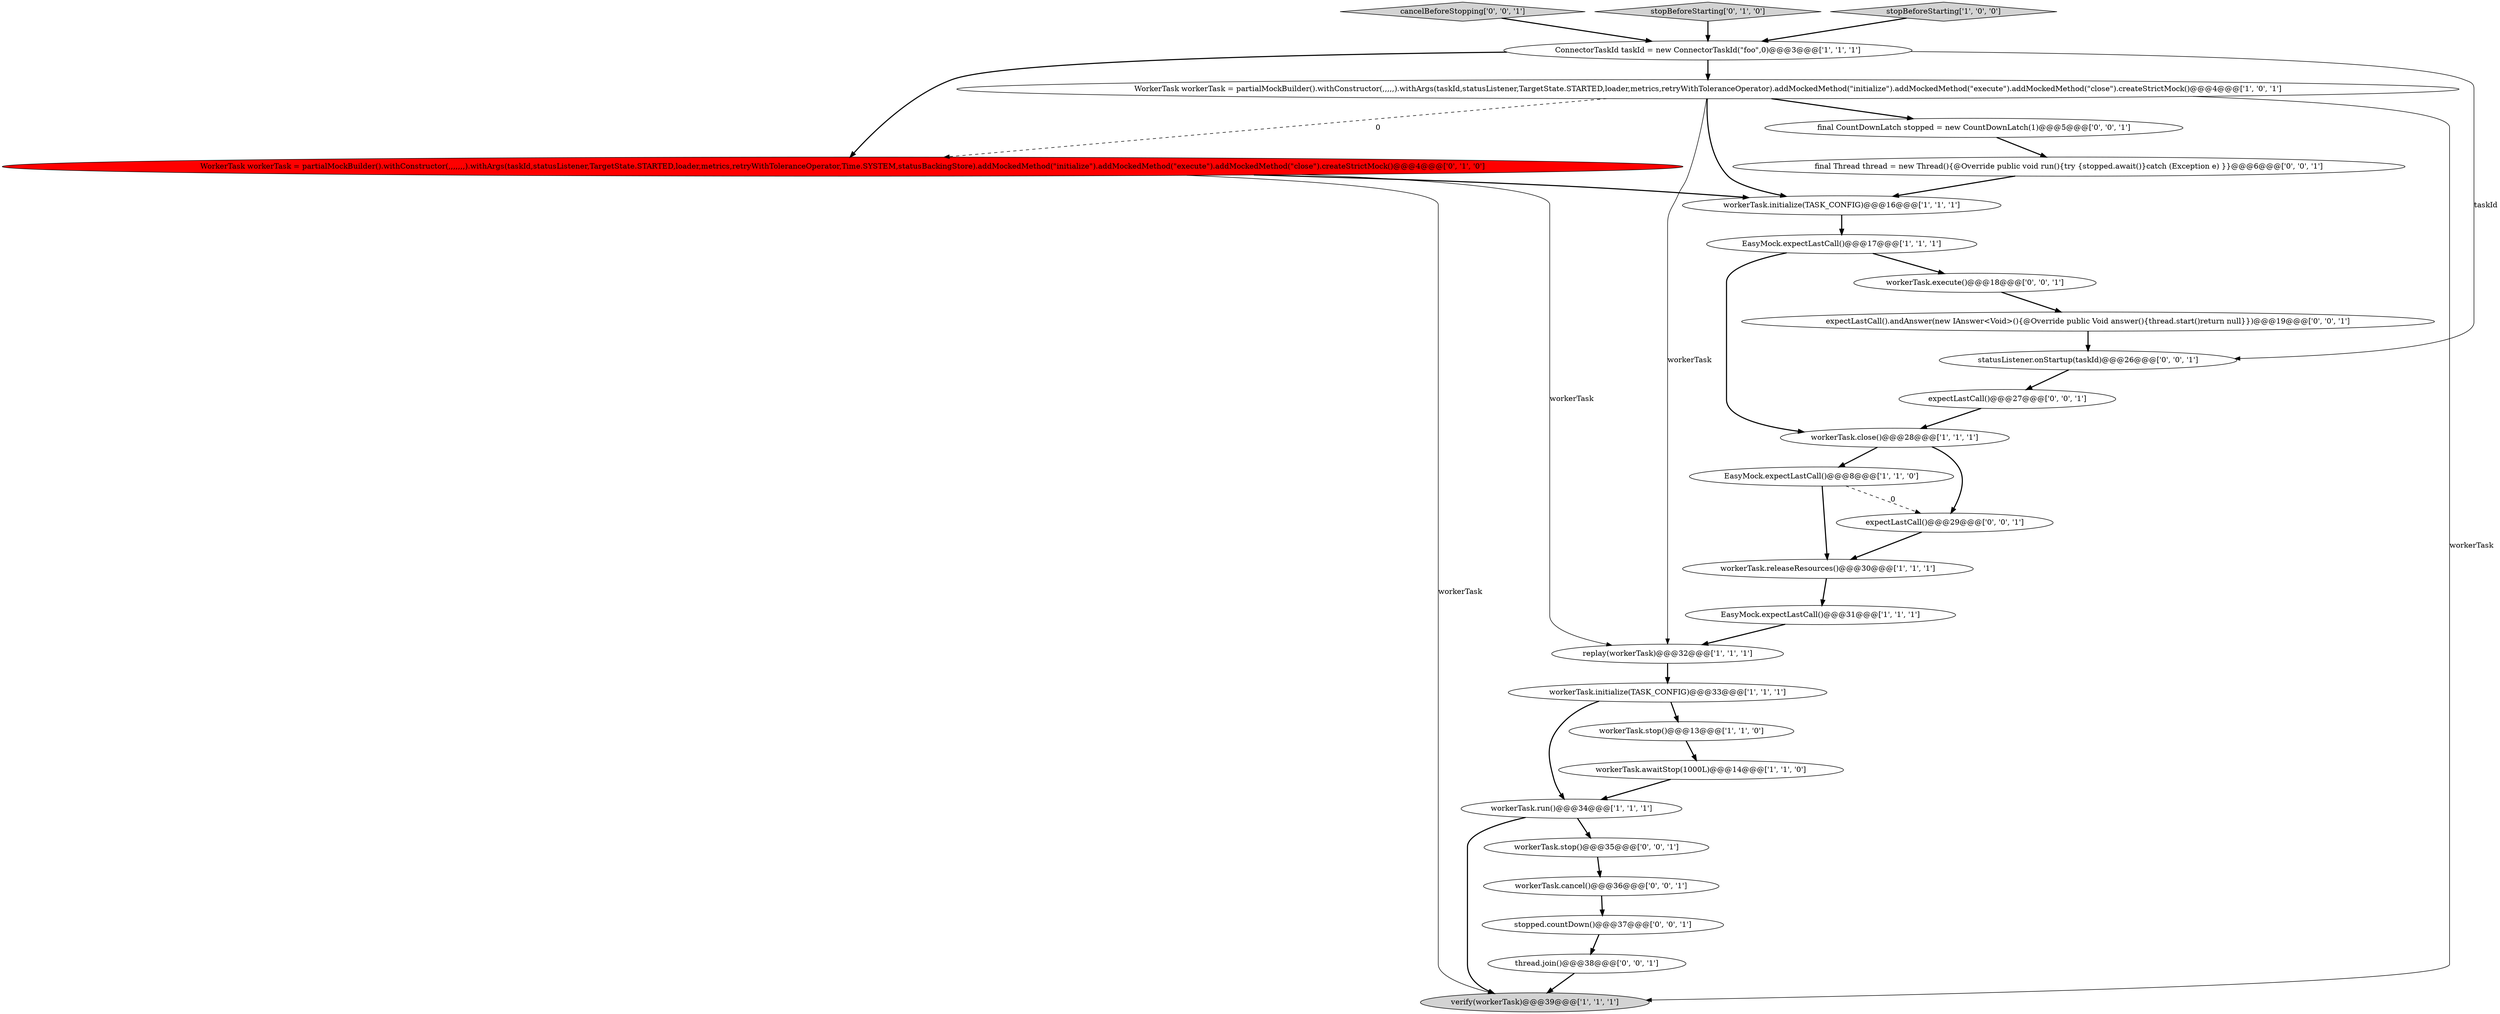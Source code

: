 digraph {
9 [style = filled, label = "verify(workerTask)@@@39@@@['1', '1', '1']", fillcolor = lightgray, shape = ellipse image = "AAA0AAABBB1BBB"];
19 [style = filled, label = "expectLastCall()@@@29@@@['0', '0', '1']", fillcolor = white, shape = ellipse image = "AAA0AAABBB3BBB"];
17 [style = filled, label = "thread.join()@@@38@@@['0', '0', '1']", fillcolor = white, shape = ellipse image = "AAA0AAABBB3BBB"];
10 [style = filled, label = "EasyMock.expectLastCall()@@@8@@@['1', '1', '0']", fillcolor = white, shape = ellipse image = "AAA0AAABBB1BBB"];
1 [style = filled, label = "workerTask.releaseResources()@@@30@@@['1', '1', '1']", fillcolor = white, shape = ellipse image = "AAA0AAABBB1BBB"];
0 [style = filled, label = "EasyMock.expectLastCall()@@@17@@@['1', '1', '1']", fillcolor = white, shape = ellipse image = "AAA0AAABBB1BBB"];
6 [style = filled, label = "workerTask.run()@@@34@@@['1', '1', '1']", fillcolor = white, shape = ellipse image = "AAA0AAABBB1BBB"];
28 [style = filled, label = "cancelBeforeStopping['0', '0', '1']", fillcolor = lightgray, shape = diamond image = "AAA0AAABBB3BBB"];
24 [style = filled, label = "expectLastCall().andAnswer(new IAnswer<Void>(){@Override public Void answer(){thread.start()return null}})@@@19@@@['0', '0', '1']", fillcolor = white, shape = ellipse image = "AAA0AAABBB3BBB"];
13 [style = filled, label = "ConnectorTaskId taskId = new ConnectorTaskId(\"foo\",0)@@@3@@@['1', '1', '1']", fillcolor = white, shape = ellipse image = "AAA0AAABBB1BBB"];
22 [style = filled, label = "final Thread thread = new Thread(){@Override public void run(){try {stopped.await()}catch (Exception e) }}@@@6@@@['0', '0', '1']", fillcolor = white, shape = ellipse image = "AAA0AAABBB3BBB"];
14 [style = filled, label = "workerTask.stop()@@@13@@@['1', '1', '0']", fillcolor = white, shape = ellipse image = "AAA0AAABBB1BBB"];
16 [style = filled, label = "WorkerTask workerTask = partialMockBuilder().withConstructor(,,,,,,,).withArgs(taskId,statusListener,TargetState.STARTED,loader,metrics,retryWithToleranceOperator,Time.SYSTEM,statusBackingStore).addMockedMethod(\"initialize\").addMockedMethod(\"execute\").addMockedMethod(\"close\").createStrictMock()@@@4@@@['0', '1', '0']", fillcolor = red, shape = ellipse image = "AAA1AAABBB2BBB"];
27 [style = filled, label = "workerTask.cancel()@@@36@@@['0', '0', '1']", fillcolor = white, shape = ellipse image = "AAA0AAABBB3BBB"];
26 [style = filled, label = "expectLastCall()@@@27@@@['0', '0', '1']", fillcolor = white, shape = ellipse image = "AAA0AAABBB3BBB"];
5 [style = filled, label = "workerTask.close()@@@28@@@['1', '1', '1']", fillcolor = white, shape = ellipse image = "AAA0AAABBB1BBB"];
2 [style = filled, label = "WorkerTask workerTask = partialMockBuilder().withConstructor(,,,,,).withArgs(taskId,statusListener,TargetState.STARTED,loader,metrics,retryWithToleranceOperator).addMockedMethod(\"initialize\").addMockedMethod(\"execute\").addMockedMethod(\"close\").createStrictMock()@@@4@@@['1', '0', '1']", fillcolor = white, shape = ellipse image = "AAA0AAABBB1BBB"];
7 [style = filled, label = "replay(workerTask)@@@32@@@['1', '1', '1']", fillcolor = white, shape = ellipse image = "AAA0AAABBB1BBB"];
23 [style = filled, label = "workerTask.stop()@@@35@@@['0', '0', '1']", fillcolor = white, shape = ellipse image = "AAA0AAABBB3BBB"];
18 [style = filled, label = "final CountDownLatch stopped = new CountDownLatch(1)@@@5@@@['0', '0', '1']", fillcolor = white, shape = ellipse image = "AAA0AAABBB3BBB"];
15 [style = filled, label = "stopBeforeStarting['0', '1', '0']", fillcolor = lightgray, shape = diamond image = "AAA0AAABBB2BBB"];
20 [style = filled, label = "stopped.countDown()@@@37@@@['0', '0', '1']", fillcolor = white, shape = ellipse image = "AAA0AAABBB3BBB"];
3 [style = filled, label = "workerTask.initialize(TASK_CONFIG)@@@16@@@['1', '1', '1']", fillcolor = white, shape = ellipse image = "AAA0AAABBB1BBB"];
12 [style = filled, label = "stopBeforeStarting['1', '0', '0']", fillcolor = lightgray, shape = diamond image = "AAA0AAABBB1BBB"];
21 [style = filled, label = "workerTask.execute()@@@18@@@['0', '0', '1']", fillcolor = white, shape = ellipse image = "AAA0AAABBB3BBB"];
25 [style = filled, label = "statusListener.onStartup(taskId)@@@26@@@['0', '0', '1']", fillcolor = white, shape = ellipse image = "AAA0AAABBB3BBB"];
4 [style = filled, label = "EasyMock.expectLastCall()@@@31@@@['1', '1', '1']", fillcolor = white, shape = ellipse image = "AAA0AAABBB1BBB"];
11 [style = filled, label = "workerTask.initialize(TASK_CONFIG)@@@33@@@['1', '1', '1']", fillcolor = white, shape = ellipse image = "AAA0AAABBB1BBB"];
8 [style = filled, label = "workerTask.awaitStop(1000L)@@@14@@@['1', '1', '0']", fillcolor = white, shape = ellipse image = "AAA0AAABBB1BBB"];
16->3 [style = bold, label=""];
5->10 [style = bold, label=""];
1->4 [style = bold, label=""];
15->13 [style = bold, label=""];
7->11 [style = bold, label=""];
20->17 [style = bold, label=""];
23->27 [style = bold, label=""];
11->14 [style = bold, label=""];
26->5 [style = bold, label=""];
10->19 [style = dashed, label="0"];
6->23 [style = bold, label=""];
2->3 [style = bold, label=""];
11->6 [style = bold, label=""];
17->9 [style = bold, label=""];
2->18 [style = bold, label=""];
28->13 [style = bold, label=""];
8->6 [style = bold, label=""];
21->24 [style = bold, label=""];
0->21 [style = bold, label=""];
16->7 [style = solid, label="workerTask"];
13->16 [style = bold, label=""];
16->9 [style = solid, label="workerTask"];
4->7 [style = bold, label=""];
3->0 [style = bold, label=""];
22->3 [style = bold, label=""];
5->19 [style = bold, label=""];
12->13 [style = bold, label=""];
19->1 [style = bold, label=""];
13->25 [style = solid, label="taskId"];
18->22 [style = bold, label=""];
2->7 [style = solid, label="workerTask"];
24->25 [style = bold, label=""];
2->16 [style = dashed, label="0"];
2->9 [style = solid, label="workerTask"];
25->26 [style = bold, label=""];
14->8 [style = bold, label=""];
6->9 [style = bold, label=""];
10->1 [style = bold, label=""];
27->20 [style = bold, label=""];
0->5 [style = bold, label=""];
13->2 [style = bold, label=""];
}
